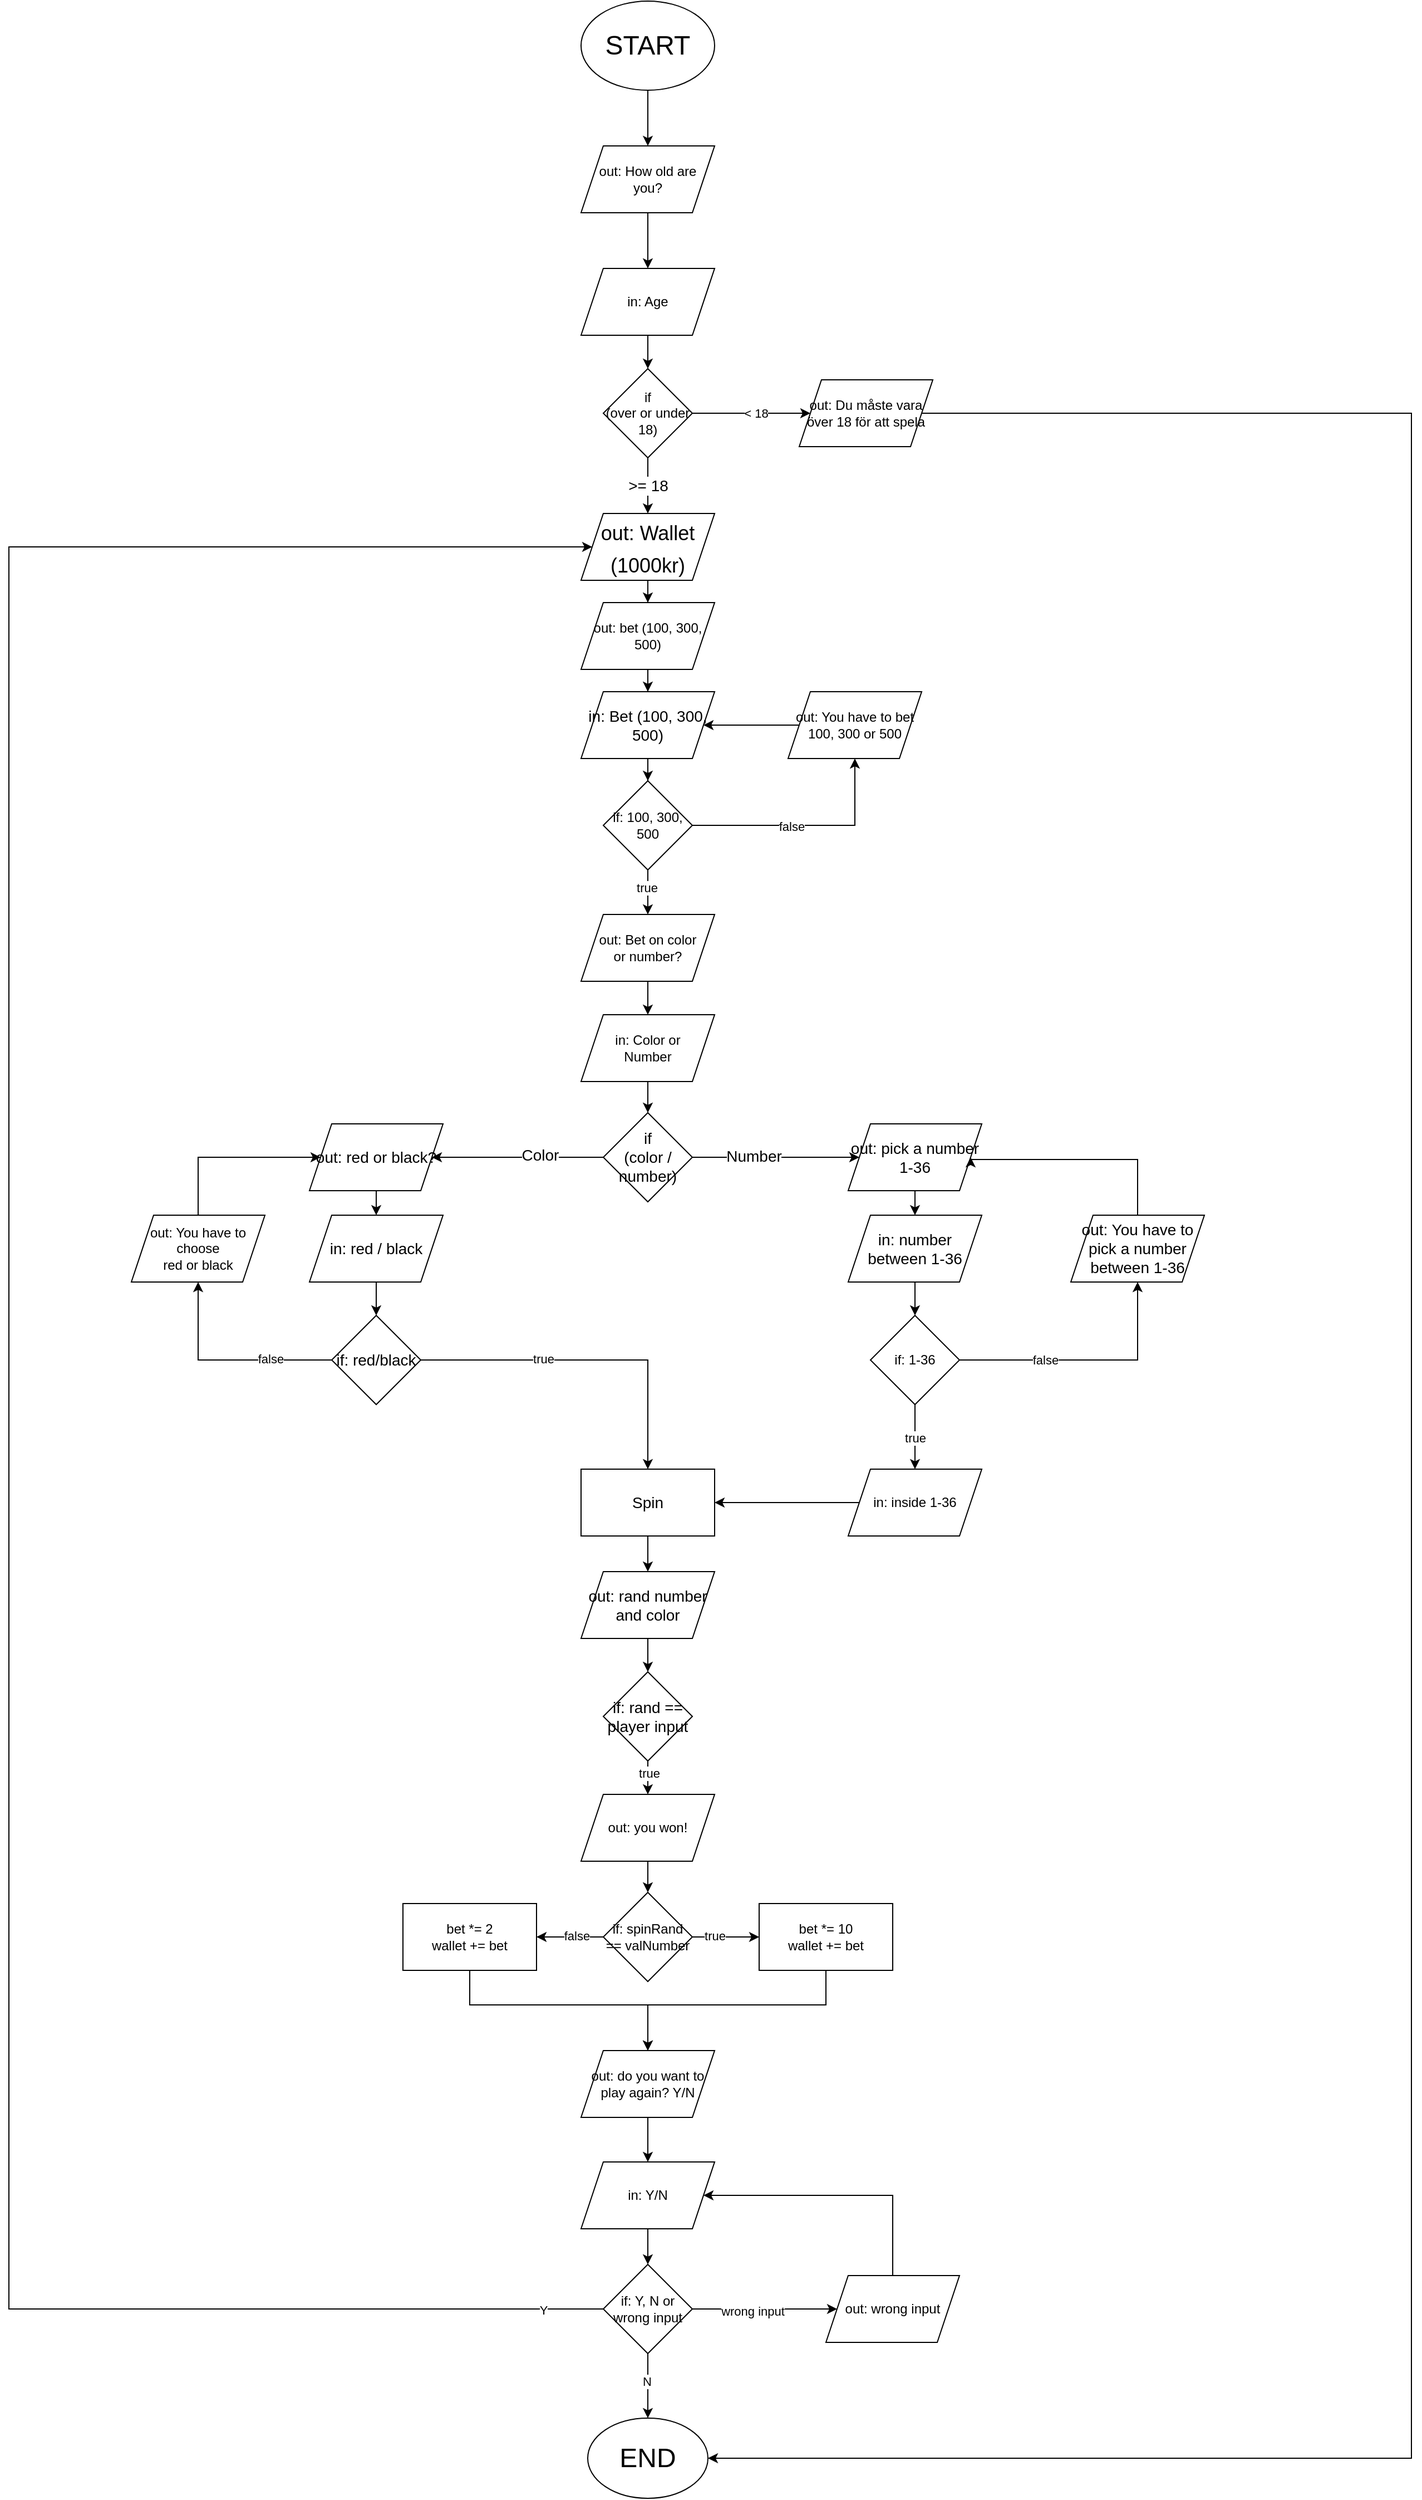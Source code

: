 <mxfile version="20.5.3" type="device"><diagram id="C5RBs43oDa-KdzZeNtuy" name="Page-1"><mxGraphModel dx="1509" dy="713" grid="1" gridSize="10" guides="1" tooltips="1" connect="1" arrows="1" fold="1" page="1" pageScale="1" pageWidth="827" pageHeight="1169" math="0" shadow="0"><root><mxCell id="WIyWlLk6GJQsqaUBKTNV-0"/><mxCell id="WIyWlLk6GJQsqaUBKTNV-1" parent="WIyWlLk6GJQsqaUBKTNV-0"/><mxCell id="Azc3CE66d2187uqBRD-U-125" value="&amp;gt;= 18" style="edgeStyle=orthogonalEdgeStyle;rounded=0;orthogonalLoop=1;jettySize=auto;html=1;entryX=0.5;entryY=0;entryDx=0;entryDy=0;fontSize=14;exitX=0.5;exitY=1;exitDx=0;exitDy=0;" parent="WIyWlLk6GJQsqaUBKTNV-1" target="Azc3CE66d2187uqBRD-U-11" edge="1" source="J2ewT6jXsdeU9LIIsG0P-7"><mxGeometry relative="1" as="geometry"><mxPoint x="584" y="638" as="sourcePoint"/></mxGeometry></mxCell><mxCell id="J2ewT6jXsdeU9LIIsG0P-1" style="edgeStyle=orthogonalEdgeStyle;rounded=0;orthogonalLoop=1;jettySize=auto;html=1;entryX=0.5;entryY=0;entryDx=0;entryDy=0;fontSize=24;" parent="WIyWlLk6GJQsqaUBKTNV-1" source="Azc3CE66d2187uqBRD-U-11" target="W-3ZhqkUcJTDgkZVTOIj-30" edge="1"><mxGeometry relative="1" as="geometry"/></mxCell><mxCell id="Azc3CE66d2187uqBRD-U-11" value="&lt;div&gt;&lt;font style=&quot;font-size: 18px;&quot;&gt;out: Wallet (1000kr)&lt;/font&gt;&lt;font size=&quot;3&quot;&gt;&lt;br&gt;&lt;/font&gt;&lt;/div&gt;" style="shape=parallelogram;perimeter=parallelogramPerimeter;whiteSpace=wrap;html=1;fixedSize=1;fontSize=24;rounded=1;arcSize=0;" parent="WIyWlLk6GJQsqaUBKTNV-1" vertex="1"><mxGeometry x="524" y="470" width="120" height="60" as="geometry"/></mxCell><mxCell id="Azc3CE66d2187uqBRD-U-84" style="edgeStyle=orthogonalEdgeStyle;rounded=0;orthogonalLoop=1;jettySize=auto;html=1;entryX=1;entryY=0.5;entryDx=0;entryDy=0;fontSize=14;" parent="WIyWlLk6GJQsqaUBKTNV-1" source="Azc3CE66d2187uqBRD-U-66" target="Azc3CE66d2187uqBRD-U-68" edge="1"><mxGeometry relative="1" as="geometry"/></mxCell><mxCell id="Azc3CE66d2187uqBRD-U-96" value="Color" style="edgeLabel;html=1;align=center;verticalAlign=middle;resizable=0;points=[];fontSize=14;" parent="Azc3CE66d2187uqBRD-U-84" vertex="1" connectable="0"><mxGeometry x="-0.257" y="-2" relative="1" as="geometry"><mxPoint as="offset"/></mxGeometry></mxCell><mxCell id="Azc3CE66d2187uqBRD-U-87" style="edgeStyle=orthogonalEdgeStyle;rounded=0;orthogonalLoop=1;jettySize=auto;html=1;entryX=0;entryY=0.5;entryDx=0;entryDy=0;fontSize=14;" parent="WIyWlLk6GJQsqaUBKTNV-1" source="Azc3CE66d2187uqBRD-U-66" target="Azc3CE66d2187uqBRD-U-67" edge="1"><mxGeometry relative="1" as="geometry"/></mxCell><mxCell id="Azc3CE66d2187uqBRD-U-95" value="Number" style="edgeLabel;html=1;align=center;verticalAlign=middle;resizable=0;points=[];fontSize=14;" parent="Azc3CE66d2187uqBRD-U-87" vertex="1" connectable="0"><mxGeometry x="-0.272" y="1" relative="1" as="geometry"><mxPoint as="offset"/></mxGeometry></mxCell><mxCell id="Azc3CE66d2187uqBRD-U-66" value="if &lt;br&gt;(color / number)" style="rhombus;fontSize=14;gradientColor=none;rounded=0;shadow=0;sketch=0;labelBackgroundColor=none;labelBorderColor=none;whiteSpace=wrap;html=1;verticalAlign=middle;horizontal=1;" parent="WIyWlLk6GJQsqaUBKTNV-1" vertex="1"><mxGeometry x="544" y="1008" width="80" height="80" as="geometry"/></mxCell><mxCell id="Azc3CE66d2187uqBRD-U-88" style="edgeStyle=orthogonalEdgeStyle;rounded=0;orthogonalLoop=1;jettySize=auto;html=1;entryX=0.5;entryY=0;entryDx=0;entryDy=0;fontSize=14;" parent="WIyWlLk6GJQsqaUBKTNV-1" source="Azc3CE66d2187uqBRD-U-67" target="Azc3CE66d2187uqBRD-U-69" edge="1"><mxGeometry relative="1" as="geometry"/></mxCell><mxCell id="Azc3CE66d2187uqBRD-U-67" value="out: pick a number 1-36" style="shape=parallelogram;perimeter=parallelogramPerimeter;whiteSpace=wrap;html=1;fixedSize=1;rounded=0;shadow=0;labelBackgroundColor=none;labelBorderColor=none;sketch=0;fontSize=14;gradientColor=none;" parent="WIyWlLk6GJQsqaUBKTNV-1" vertex="1"><mxGeometry x="764" y="1018" width="120" height="60" as="geometry"/></mxCell><mxCell id="Azc3CE66d2187uqBRD-U-97" style="edgeStyle=orthogonalEdgeStyle;rounded=0;orthogonalLoop=1;jettySize=auto;html=1;entryX=0.5;entryY=0;entryDx=0;entryDy=0;fontSize=14;" parent="WIyWlLk6GJQsqaUBKTNV-1" source="Azc3CE66d2187uqBRD-U-68" target="Azc3CE66d2187uqBRD-U-77" edge="1"><mxGeometry relative="1" as="geometry"/></mxCell><mxCell id="Azc3CE66d2187uqBRD-U-68" value="out: red or black?" style="shape=parallelogram;perimeter=parallelogramPerimeter;whiteSpace=wrap;html=1;fixedSize=1;rounded=0;shadow=0;labelBackgroundColor=none;labelBorderColor=none;sketch=0;fontSize=14;gradientColor=none;" parent="WIyWlLk6GJQsqaUBKTNV-1" vertex="1"><mxGeometry x="280" y="1018" width="120" height="60" as="geometry"/></mxCell><mxCell id="W-3ZhqkUcJTDgkZVTOIj-11" style="edgeStyle=orthogonalEdgeStyle;rounded=0;orthogonalLoop=1;jettySize=auto;html=1;entryX=0.5;entryY=0;entryDx=0;entryDy=0;" edge="1" parent="WIyWlLk6GJQsqaUBKTNV-1" source="Azc3CE66d2187uqBRD-U-69" target="W-3ZhqkUcJTDgkZVTOIj-10"><mxGeometry relative="1" as="geometry"/></mxCell><mxCell id="Azc3CE66d2187uqBRD-U-69" value="in: number between 1-36" style="shape=parallelogram;perimeter=parallelogramPerimeter;whiteSpace=wrap;html=1;fixedSize=1;rounded=0;shadow=0;labelBackgroundColor=none;labelBorderColor=none;sketch=0;fontSize=14;gradientColor=none;" parent="WIyWlLk6GJQsqaUBKTNV-1" vertex="1"><mxGeometry x="764" y="1100" width="120" height="60" as="geometry"/></mxCell><mxCell id="W-3ZhqkUcJTDgkZVTOIj-38" style="edgeStyle=orthogonalEdgeStyle;rounded=0;orthogonalLoop=1;jettySize=auto;html=1;entryX=0.5;entryY=0;entryDx=0;entryDy=0;" edge="1" parent="WIyWlLk6GJQsqaUBKTNV-1" source="Azc3CE66d2187uqBRD-U-76" target="W-3ZhqkUcJTDgkZVTOIj-32"><mxGeometry relative="1" as="geometry"/></mxCell><mxCell id="Azc3CE66d2187uqBRD-U-76" value="in: Bet (100, 300, 500)" style="shape=parallelogram;perimeter=parallelogramPerimeter;whiteSpace=wrap;html=1;fixedSize=1;rounded=0;shadow=0;labelBackgroundColor=none;labelBorderColor=none;sketch=0;fontSize=14;gradientColor=none;" parent="WIyWlLk6GJQsqaUBKTNV-1" vertex="1"><mxGeometry x="524" y="630" width="120" height="60" as="geometry"/></mxCell><mxCell id="Azc3CE66d2187uqBRD-U-134" style="edgeStyle=orthogonalEdgeStyle;rounded=0;orthogonalLoop=1;jettySize=auto;html=1;exitX=0.5;exitY=1;exitDx=0;exitDy=0;entryX=0.5;entryY=0;entryDx=0;entryDy=0;fontSize=14;" parent="WIyWlLk6GJQsqaUBKTNV-1" source="Azc3CE66d2187uqBRD-U-77" target="Azc3CE66d2187uqBRD-U-126" edge="1"><mxGeometry relative="1" as="geometry"/></mxCell><mxCell id="Azc3CE66d2187uqBRD-U-77" value="in: red / black" style="shape=parallelogram;perimeter=parallelogramPerimeter;whiteSpace=wrap;html=1;fixedSize=1;rounded=0;shadow=0;labelBackgroundColor=none;labelBorderColor=none;sketch=0;fontSize=14;gradientColor=none;" parent="WIyWlLk6GJQsqaUBKTNV-1" vertex="1"><mxGeometry x="280" y="1100" width="120" height="60" as="geometry"/></mxCell><mxCell id="W-3ZhqkUcJTDgkZVTOIj-23" value="" style="edgeStyle=orthogonalEdgeStyle;rounded=0;orthogonalLoop=1;jettySize=auto;html=1;" edge="1" parent="WIyWlLk6GJQsqaUBKTNV-1" source="Azc3CE66d2187uqBRD-U-78" target="W-3ZhqkUcJTDgkZVTOIj-22"><mxGeometry relative="1" as="geometry"/></mxCell><mxCell id="Azc3CE66d2187uqBRD-U-78" value="Spin" style="rounded=0;whiteSpace=wrap;html=1;shadow=0;labelBackgroundColor=none;labelBorderColor=none;sketch=0;fontSize=14;gradientColor=none;" parent="WIyWlLk6GJQsqaUBKTNV-1" vertex="1"><mxGeometry x="524" y="1328" width="120" height="60" as="geometry"/></mxCell><mxCell id="Azc3CE66d2187uqBRD-U-110" value="&lt;font style=&quot;font-size: 24px;&quot;&gt;END&lt;/font&gt;" style="ellipse;whiteSpace=wrap;html=1;rounded=0;shadow=0;labelBackgroundColor=none;labelBorderColor=none;sketch=0;fontSize=14;gradientColor=none;" parent="WIyWlLk6GJQsqaUBKTNV-1" vertex="1"><mxGeometry x="530" y="2180" width="108" height="72" as="geometry"/></mxCell><mxCell id="Azc3CE66d2187uqBRD-U-122" style="edgeStyle=orthogonalEdgeStyle;rounded=0;orthogonalLoop=1;jettySize=auto;html=1;entryX=0;entryY=0.5;entryDx=0;entryDy=0;fontSize=14;exitX=0;exitY=0.5;exitDx=0;exitDy=0;" parent="WIyWlLk6GJQsqaUBKTNV-1" source="W-3ZhqkUcJTDgkZVTOIj-65" target="Azc3CE66d2187uqBRD-U-11" edge="1"><mxGeometry relative="1" as="geometry"><Array as="points"><mxPoint x="10" y="2082"/><mxPoint x="10" y="500"/></Array><mxPoint x="260" y="2100" as="sourcePoint"/></mxGeometry></mxCell><mxCell id="Azc3CE66d2187uqBRD-U-123" value="&lt;font style=&quot;font-size: 11px;&quot;&gt;Y&lt;/font&gt;" style="edgeLabel;html=1;align=center;verticalAlign=middle;resizable=0;points=[];fontSize=14;" parent="Azc3CE66d2187uqBRD-U-122" vertex="1" connectable="0"><mxGeometry x="-0.857" y="5" relative="1" as="geometry"><mxPoint x="135" y="-5" as="offset"/></mxGeometry></mxCell><mxCell id="Azc3CE66d2187uqBRD-U-130" style="edgeStyle=orthogonalEdgeStyle;rounded=0;orthogonalLoop=1;jettySize=auto;html=1;entryX=0.5;entryY=0;entryDx=0;entryDy=0;fontSize=14;" parent="WIyWlLk6GJQsqaUBKTNV-1" source="Azc3CE66d2187uqBRD-U-126" target="Azc3CE66d2187uqBRD-U-78" edge="1"><mxGeometry relative="1" as="geometry"><mxPoint x="450" y="1230" as="targetPoint"/></mxGeometry></mxCell><mxCell id="W-3ZhqkUcJTDgkZVTOIj-9" value="true" style="edgeLabel;html=1;align=center;verticalAlign=middle;resizable=0;points=[];" vertex="1" connectable="0" parent="Azc3CE66d2187uqBRD-U-130"><mxGeometry x="-0.272" y="1" relative="1" as="geometry"><mxPoint as="offset"/></mxGeometry></mxCell><mxCell id="W-3ZhqkUcJTDgkZVTOIj-43" style="edgeStyle=orthogonalEdgeStyle;rounded=0;orthogonalLoop=1;jettySize=auto;html=1;entryX=0.5;entryY=1;entryDx=0;entryDy=0;" edge="1" parent="WIyWlLk6GJQsqaUBKTNV-1" source="Azc3CE66d2187uqBRD-U-126" target="J2ewT6jXsdeU9LIIsG0P-37"><mxGeometry relative="1" as="geometry"/></mxCell><mxCell id="W-3ZhqkUcJTDgkZVTOIj-44" value="false" style="edgeLabel;html=1;align=center;verticalAlign=middle;resizable=0;points=[];" vertex="1" connectable="0" parent="W-3ZhqkUcJTDgkZVTOIj-43"><mxGeometry x="-0.419" y="-1" relative="1" as="geometry"><mxPoint as="offset"/></mxGeometry></mxCell><mxCell id="Azc3CE66d2187uqBRD-U-126" value="if: red/black" style="rhombus;whiteSpace=wrap;html=1;rounded=0;shadow=0;labelBackgroundColor=none;labelBorderColor=none;sketch=0;fontSize=14;gradientColor=none;" parent="WIyWlLk6GJQsqaUBKTNV-1" vertex="1"><mxGeometry x="300" y="1190" width="80" height="80" as="geometry"/></mxCell><mxCell id="J2ewT6jXsdeU9LIIsG0P-6" value="" style="edgeStyle=orthogonalEdgeStyle;rounded=0;orthogonalLoop=1;jettySize=auto;html=1;fontSize=24;" parent="WIyWlLk6GJQsqaUBKTNV-1" source="J2ewT6jXsdeU9LIIsG0P-0" target="J2ewT6jXsdeU9LIIsG0P-5" edge="1"><mxGeometry relative="1" as="geometry"/></mxCell><mxCell id="J2ewT6jXsdeU9LIIsG0P-0" value="&lt;font style=&quot;font-size: 24px;&quot;&gt;START&lt;/font&gt;" style="ellipse;whiteSpace=wrap;html=1;" parent="WIyWlLk6GJQsqaUBKTNV-1" vertex="1"><mxGeometry x="524" y="10" width="120" height="80" as="geometry"/></mxCell><mxCell id="J2ewT6jXsdeU9LIIsG0P-10" value="" style="edgeStyle=orthogonalEdgeStyle;rounded=0;orthogonalLoop=1;jettySize=auto;html=1;fontSize=24;" parent="WIyWlLk6GJQsqaUBKTNV-1" source="J2ewT6jXsdeU9LIIsG0P-5" target="J2ewT6jXsdeU9LIIsG0P-9" edge="1"><mxGeometry relative="1" as="geometry"/></mxCell><mxCell id="J2ewT6jXsdeU9LIIsG0P-5" value="&lt;div&gt;out: How old are&lt;/div&gt;&lt;div&gt;you?&lt;br&gt;&lt;/div&gt;" style="shape=parallelogram;perimeter=parallelogramPerimeter;whiteSpace=wrap;html=1;fixedSize=1;" parent="WIyWlLk6GJQsqaUBKTNV-1" vertex="1"><mxGeometry x="524" y="140" width="120" height="60" as="geometry"/></mxCell><mxCell id="J2ewT6jXsdeU9LIIsG0P-24" style="edgeStyle=orthogonalEdgeStyle;rounded=0;orthogonalLoop=1;jettySize=auto;html=1;entryX=0;entryY=0.5;entryDx=0;entryDy=0;fontSize=12;" parent="WIyWlLk6GJQsqaUBKTNV-1" source="J2ewT6jXsdeU9LIIsG0P-7" target="J2ewT6jXsdeU9LIIsG0P-16" edge="1"><mxGeometry relative="1" as="geometry"/></mxCell><mxCell id="W-3ZhqkUcJTDgkZVTOIj-0" value="&amp;lt; 18" style="edgeLabel;html=1;align=center;verticalAlign=middle;resizable=0;points=[];" vertex="1" connectable="0" parent="J2ewT6jXsdeU9LIIsG0P-24"><mxGeometry x="0.076" relative="1" as="geometry"><mxPoint as="offset"/></mxGeometry></mxCell><mxCell id="J2ewT6jXsdeU9LIIsG0P-7" value="if&lt;br&gt;(over or under 18)" style="rhombus;whiteSpace=wrap;html=1;" parent="WIyWlLk6GJQsqaUBKTNV-1" vertex="1"><mxGeometry x="544" y="340" width="80" height="80" as="geometry"/></mxCell><mxCell id="J2ewT6jXsdeU9LIIsG0P-11" style="edgeStyle=orthogonalEdgeStyle;rounded=0;orthogonalLoop=1;jettySize=auto;html=1;entryX=0.5;entryY=0;entryDx=0;entryDy=0;fontSize=24;" parent="WIyWlLk6GJQsqaUBKTNV-1" source="J2ewT6jXsdeU9LIIsG0P-9" target="J2ewT6jXsdeU9LIIsG0P-7" edge="1"><mxGeometry relative="1" as="geometry"/></mxCell><mxCell id="J2ewT6jXsdeU9LIIsG0P-9" value="in: Age" style="shape=parallelogram;perimeter=parallelogramPerimeter;whiteSpace=wrap;html=1;fixedSize=1;" parent="WIyWlLk6GJQsqaUBKTNV-1" vertex="1"><mxGeometry x="524" y="250" width="120" height="60" as="geometry"/></mxCell><mxCell id="W-3ZhqkUcJTDgkZVTOIj-3" style="edgeStyle=orthogonalEdgeStyle;rounded=0;orthogonalLoop=1;jettySize=auto;html=1;exitX=1;exitY=0.5;exitDx=0;exitDy=0;entryX=1;entryY=0.5;entryDx=0;entryDy=0;" edge="1" parent="WIyWlLk6GJQsqaUBKTNV-1" source="J2ewT6jXsdeU9LIIsG0P-16" target="Azc3CE66d2187uqBRD-U-110"><mxGeometry relative="1" as="geometry"><mxPoint x="1190" y="1820" as="targetPoint"/><Array as="points"><mxPoint x="1270" y="380"/><mxPoint x="1270" y="2216"/></Array></mxGeometry></mxCell><mxCell id="J2ewT6jXsdeU9LIIsG0P-16" value="out: Du måste vara över 18 för att spela" style="shape=parallelogram;perimeter=parallelogramPerimeter;whiteSpace=wrap;html=1;fixedSize=1;" parent="WIyWlLk6GJQsqaUBKTNV-1" vertex="1"><mxGeometry x="720" y="350" width="120" height="60" as="geometry"/></mxCell><mxCell id="J2ewT6jXsdeU9LIIsG0P-39" style="edgeStyle=orthogonalEdgeStyle;rounded=0;orthogonalLoop=1;jettySize=auto;html=1;exitX=0.5;exitY=0;exitDx=0;exitDy=0;entryX=0;entryY=0.5;entryDx=0;entryDy=0;fontSize=12;" parent="WIyWlLk6GJQsqaUBKTNV-1" source="J2ewT6jXsdeU9LIIsG0P-37" target="Azc3CE66d2187uqBRD-U-68" edge="1"><mxGeometry relative="1" as="geometry"><Array as="points"><mxPoint x="180" y="1048"/></Array></mxGeometry></mxCell><mxCell id="J2ewT6jXsdeU9LIIsG0P-37" value="&lt;div&gt;out: You have to choose&lt;br&gt;&lt;/div&gt;&lt;div&gt;red or black&lt;/div&gt;" style="shape=parallelogram;perimeter=parallelogramPerimeter;whiteSpace=wrap;html=1;fixedSize=1;fontSize=12;" parent="WIyWlLk6GJQsqaUBKTNV-1" vertex="1"><mxGeometry x="120" y="1100" width="120" height="60" as="geometry"/></mxCell><mxCell id="W-3ZhqkUcJTDgkZVTOIj-14" style="edgeStyle=orthogonalEdgeStyle;rounded=0;orthogonalLoop=1;jettySize=auto;html=1;entryX=1;entryY=0.5;entryDx=0;entryDy=0;" edge="1" parent="WIyWlLk6GJQsqaUBKTNV-1" source="J2ewT6jXsdeU9LIIsG0P-45" target="Azc3CE66d2187uqBRD-U-67"><mxGeometry relative="1" as="geometry"><mxPoint x="1024" y="1050" as="targetPoint"/><Array as="points"><mxPoint x="1024" y="1050"/><mxPoint x="874" y="1050"/></Array></mxGeometry></mxCell><mxCell id="J2ewT6jXsdeU9LIIsG0P-45" value="out: You have to pick a number between 1-36" style="shape=parallelogram;perimeter=parallelogramPerimeter;whiteSpace=wrap;html=1;fixedSize=1;fontSize=14;rounded=0;shadow=0;labelBackgroundColor=none;labelBorderColor=none;sketch=0;gradientColor=none;" parent="WIyWlLk6GJQsqaUBKTNV-1" vertex="1"><mxGeometry x="964" y="1100" width="120" height="60" as="geometry"/></mxCell><mxCell id="W-3ZhqkUcJTDgkZVTOIj-6" style="edgeStyle=orthogonalEdgeStyle;rounded=0;orthogonalLoop=1;jettySize=auto;html=1;" edge="1" parent="WIyWlLk6GJQsqaUBKTNV-1" source="W-3ZhqkUcJTDgkZVTOIj-1" target="W-3ZhqkUcJTDgkZVTOIj-5"><mxGeometry relative="1" as="geometry"/></mxCell><mxCell id="W-3ZhqkUcJTDgkZVTOIj-1" value="&lt;div&gt;out: Bet on color&lt;/div&gt;&lt;div&gt;or number?&lt;br&gt;&lt;/div&gt;" style="shape=parallelogram;perimeter=parallelogramPerimeter;whiteSpace=wrap;html=1;fixedSize=1;" vertex="1" parent="WIyWlLk6GJQsqaUBKTNV-1"><mxGeometry x="524" y="830" width="120" height="60" as="geometry"/></mxCell><mxCell id="W-3ZhqkUcJTDgkZVTOIj-7" style="edgeStyle=orthogonalEdgeStyle;rounded=0;orthogonalLoop=1;jettySize=auto;html=1;entryX=0.5;entryY=0;entryDx=0;entryDy=0;" edge="1" parent="WIyWlLk6GJQsqaUBKTNV-1" source="W-3ZhqkUcJTDgkZVTOIj-5" target="Azc3CE66d2187uqBRD-U-66"><mxGeometry relative="1" as="geometry"/></mxCell><mxCell id="W-3ZhqkUcJTDgkZVTOIj-5" value="&lt;div&gt;in: Color or &lt;br&gt;&lt;/div&gt;&lt;div&gt;Number&lt;/div&gt;" style="shape=parallelogram;perimeter=parallelogramPerimeter;whiteSpace=wrap;html=1;fixedSize=1;" vertex="1" parent="WIyWlLk6GJQsqaUBKTNV-1"><mxGeometry x="524" y="920" width="120" height="60" as="geometry"/></mxCell><mxCell id="W-3ZhqkUcJTDgkZVTOIj-12" style="edgeStyle=orthogonalEdgeStyle;rounded=0;orthogonalLoop=1;jettySize=auto;html=1;entryX=0.5;entryY=1;entryDx=0;entryDy=0;" edge="1" parent="WIyWlLk6GJQsqaUBKTNV-1" source="W-3ZhqkUcJTDgkZVTOIj-10" target="J2ewT6jXsdeU9LIIsG0P-45"><mxGeometry relative="1" as="geometry"><mxPoint x="974" y="1230" as="targetPoint"/></mxGeometry></mxCell><mxCell id="W-3ZhqkUcJTDgkZVTOIj-15" value="false" style="edgeLabel;html=1;align=center;verticalAlign=middle;resizable=0;points=[];" vertex="1" connectable="0" parent="W-3ZhqkUcJTDgkZVTOIj-12"><mxGeometry x="-0.118" y="1" relative="1" as="geometry"><mxPoint x="-25" y="1" as="offset"/></mxGeometry></mxCell><mxCell id="W-3ZhqkUcJTDgkZVTOIj-17" value="" style="edgeStyle=orthogonalEdgeStyle;rounded=0;orthogonalLoop=1;jettySize=auto;html=1;" edge="1" parent="WIyWlLk6GJQsqaUBKTNV-1" source="W-3ZhqkUcJTDgkZVTOIj-10" target="W-3ZhqkUcJTDgkZVTOIj-16"><mxGeometry relative="1" as="geometry"/></mxCell><mxCell id="W-3ZhqkUcJTDgkZVTOIj-21" value="true" style="edgeLabel;html=1;align=center;verticalAlign=middle;resizable=0;points=[];" vertex="1" connectable="0" parent="W-3ZhqkUcJTDgkZVTOIj-17"><mxGeometry x="0.372" relative="1" as="geometry"><mxPoint y="-10" as="offset"/></mxGeometry></mxCell><mxCell id="W-3ZhqkUcJTDgkZVTOIj-10" value="if: 1-36" style="rhombus;whiteSpace=wrap;html=1;" vertex="1" parent="WIyWlLk6GJQsqaUBKTNV-1"><mxGeometry x="784" y="1190" width="80" height="80" as="geometry"/></mxCell><mxCell id="W-3ZhqkUcJTDgkZVTOIj-20" style="edgeStyle=orthogonalEdgeStyle;rounded=0;orthogonalLoop=1;jettySize=auto;html=1;entryX=1;entryY=0.5;entryDx=0;entryDy=0;" edge="1" parent="WIyWlLk6GJQsqaUBKTNV-1" source="W-3ZhqkUcJTDgkZVTOIj-16" target="Azc3CE66d2187uqBRD-U-78"><mxGeometry relative="1" as="geometry"/></mxCell><mxCell id="W-3ZhqkUcJTDgkZVTOIj-16" value="in: inside 1-36" style="shape=parallelogram;perimeter=parallelogramPerimeter;whiteSpace=wrap;html=1;fixedSize=1;" vertex="1" parent="WIyWlLk6GJQsqaUBKTNV-1"><mxGeometry x="764" y="1328" width="120" height="60" as="geometry"/></mxCell><mxCell id="W-3ZhqkUcJTDgkZVTOIj-25" value="" style="edgeStyle=orthogonalEdgeStyle;rounded=0;orthogonalLoop=1;jettySize=auto;html=1;" edge="1" parent="WIyWlLk6GJQsqaUBKTNV-1" source="W-3ZhqkUcJTDgkZVTOIj-22" target="W-3ZhqkUcJTDgkZVTOIj-24"><mxGeometry relative="1" as="geometry"/></mxCell><mxCell id="W-3ZhqkUcJTDgkZVTOIj-22" value="&lt;div&gt;out: rand number&lt;/div&gt;&lt;div&gt;and color&lt;br&gt;&lt;/div&gt;" style="shape=parallelogram;perimeter=parallelogramPerimeter;whiteSpace=wrap;html=1;fixedSize=1;fontSize=14;rounded=0;shadow=0;labelBackgroundColor=none;labelBorderColor=none;sketch=0;gradientColor=none;" vertex="1" parent="WIyWlLk6GJQsqaUBKTNV-1"><mxGeometry x="524" y="1420" width="120" height="60" as="geometry"/></mxCell><mxCell id="W-3ZhqkUcJTDgkZVTOIj-54" style="edgeStyle=orthogonalEdgeStyle;rounded=0;orthogonalLoop=1;jettySize=auto;html=1;exitX=0.5;exitY=1;exitDx=0;exitDy=0;entryX=0.5;entryY=0;entryDx=0;entryDy=0;" edge="1" parent="WIyWlLk6GJQsqaUBKTNV-1" source="W-3ZhqkUcJTDgkZVTOIj-24" target="W-3ZhqkUcJTDgkZVTOIj-26"><mxGeometry relative="1" as="geometry"/></mxCell><mxCell id="W-3ZhqkUcJTDgkZVTOIj-55" value="true" style="edgeLabel;html=1;align=center;verticalAlign=middle;resizable=0;points=[];" vertex="1" connectable="0" parent="W-3ZhqkUcJTDgkZVTOIj-54"><mxGeometry x="-0.274" y="1" relative="1" as="geometry"><mxPoint as="offset"/></mxGeometry></mxCell><mxCell id="W-3ZhqkUcJTDgkZVTOIj-24" value="&lt;div&gt;if: rand ==&lt;/div&gt;&lt;div&gt;player input&lt;br&gt;&lt;/div&gt;" style="rhombus;whiteSpace=wrap;html=1;fontSize=14;rounded=0;shadow=0;labelBackgroundColor=none;labelBorderColor=none;sketch=0;gradientColor=none;" vertex="1" parent="WIyWlLk6GJQsqaUBKTNV-1"><mxGeometry x="544" y="1510" width="80" height="80" as="geometry"/></mxCell><mxCell id="W-3ZhqkUcJTDgkZVTOIj-29" value="" style="edgeStyle=orthogonalEdgeStyle;rounded=0;orthogonalLoop=1;jettySize=auto;html=1;" edge="1" parent="WIyWlLk6GJQsqaUBKTNV-1" source="W-3ZhqkUcJTDgkZVTOIj-26" target="W-3ZhqkUcJTDgkZVTOIj-28"><mxGeometry relative="1" as="geometry"/></mxCell><mxCell id="W-3ZhqkUcJTDgkZVTOIj-26" value="out: you won!" style="shape=parallelogram;perimeter=parallelogramPerimeter;whiteSpace=wrap;html=1;fixedSize=1;" vertex="1" parent="WIyWlLk6GJQsqaUBKTNV-1"><mxGeometry x="524" y="1620" width="120" height="60" as="geometry"/></mxCell><mxCell id="W-3ZhqkUcJTDgkZVTOIj-50" value="" style="edgeStyle=orthogonalEdgeStyle;rounded=0;orthogonalLoop=1;jettySize=auto;html=1;" edge="1" parent="WIyWlLk6GJQsqaUBKTNV-1" source="W-3ZhqkUcJTDgkZVTOIj-28" target="W-3ZhqkUcJTDgkZVTOIj-49"><mxGeometry relative="1" as="geometry"/></mxCell><mxCell id="W-3ZhqkUcJTDgkZVTOIj-56" value="true" style="edgeLabel;html=1;align=center;verticalAlign=middle;resizable=0;points=[];" vertex="1" connectable="0" parent="W-3ZhqkUcJTDgkZVTOIj-50"><mxGeometry x="-0.353" y="1" relative="1" as="geometry"><mxPoint as="offset"/></mxGeometry></mxCell><mxCell id="W-3ZhqkUcJTDgkZVTOIj-52" value="" style="edgeStyle=orthogonalEdgeStyle;rounded=0;orthogonalLoop=1;jettySize=auto;html=1;" edge="1" parent="WIyWlLk6GJQsqaUBKTNV-1" source="W-3ZhqkUcJTDgkZVTOIj-28" target="W-3ZhqkUcJTDgkZVTOIj-51"><mxGeometry relative="1" as="geometry"/></mxCell><mxCell id="W-3ZhqkUcJTDgkZVTOIj-57" value="false" style="edgeLabel;html=1;align=center;verticalAlign=middle;resizable=0;points=[];" vertex="1" connectable="0" parent="W-3ZhqkUcJTDgkZVTOIj-52"><mxGeometry x="-0.2" y="-1" relative="1" as="geometry"><mxPoint as="offset"/></mxGeometry></mxCell><mxCell id="W-3ZhqkUcJTDgkZVTOIj-28" value="if: spinRand == valNumber" style="rhombus;whiteSpace=wrap;html=1;" vertex="1" parent="WIyWlLk6GJQsqaUBKTNV-1"><mxGeometry x="544" y="1708" width="80" height="80" as="geometry"/></mxCell><mxCell id="W-3ZhqkUcJTDgkZVTOIj-31" style="edgeStyle=orthogonalEdgeStyle;rounded=0;orthogonalLoop=1;jettySize=auto;html=1;entryX=0.5;entryY=0;entryDx=0;entryDy=0;" edge="1" parent="WIyWlLk6GJQsqaUBKTNV-1" source="W-3ZhqkUcJTDgkZVTOIj-30" target="Azc3CE66d2187uqBRD-U-76"><mxGeometry relative="1" as="geometry"/></mxCell><mxCell id="W-3ZhqkUcJTDgkZVTOIj-30" value="out: bet (100, 300, 500)" style="shape=parallelogram;perimeter=parallelogramPerimeter;whiteSpace=wrap;html=1;fixedSize=1;" vertex="1" parent="WIyWlLk6GJQsqaUBKTNV-1"><mxGeometry x="524" y="550" width="120" height="60" as="geometry"/></mxCell><mxCell id="W-3ZhqkUcJTDgkZVTOIj-37" style="edgeStyle=orthogonalEdgeStyle;rounded=0;orthogonalLoop=1;jettySize=auto;html=1;exitX=0.5;exitY=1;exitDx=0;exitDy=0;entryX=0.5;entryY=0;entryDx=0;entryDy=0;" edge="1" parent="WIyWlLk6GJQsqaUBKTNV-1" source="W-3ZhqkUcJTDgkZVTOIj-32" target="W-3ZhqkUcJTDgkZVTOIj-1"><mxGeometry relative="1" as="geometry"/></mxCell><mxCell id="W-3ZhqkUcJTDgkZVTOIj-39" value="true" style="edgeLabel;html=1;align=center;verticalAlign=middle;resizable=0;points=[];" vertex="1" connectable="0" parent="W-3ZhqkUcJTDgkZVTOIj-37"><mxGeometry x="-0.2" y="-1" relative="1" as="geometry"><mxPoint as="offset"/></mxGeometry></mxCell><mxCell id="W-3ZhqkUcJTDgkZVTOIj-41" value="" style="edgeStyle=orthogonalEdgeStyle;rounded=0;orthogonalLoop=1;jettySize=auto;html=1;" edge="1" parent="WIyWlLk6GJQsqaUBKTNV-1" source="W-3ZhqkUcJTDgkZVTOIj-32" target="W-3ZhqkUcJTDgkZVTOIj-40"><mxGeometry relative="1" as="geometry"><Array as="points"><mxPoint x="770" y="750"/></Array></mxGeometry></mxCell><mxCell id="W-3ZhqkUcJTDgkZVTOIj-42" value="false" style="edgeLabel;html=1;align=center;verticalAlign=middle;resizable=0;points=[];" vertex="1" connectable="0" parent="W-3ZhqkUcJTDgkZVTOIj-41"><mxGeometry x="-0.143" y="-1" relative="1" as="geometry"><mxPoint as="offset"/></mxGeometry></mxCell><mxCell id="W-3ZhqkUcJTDgkZVTOIj-32" value="if: 100, 300, 500" style="rhombus;whiteSpace=wrap;html=1;" vertex="1" parent="WIyWlLk6GJQsqaUBKTNV-1"><mxGeometry x="544" y="710" width="80" height="80" as="geometry"/></mxCell><mxCell id="W-3ZhqkUcJTDgkZVTOIj-48" style="edgeStyle=orthogonalEdgeStyle;rounded=0;orthogonalLoop=1;jettySize=auto;html=1;entryX=1;entryY=0.5;entryDx=0;entryDy=0;" edge="1" parent="WIyWlLk6GJQsqaUBKTNV-1" source="W-3ZhqkUcJTDgkZVTOIj-40" target="Azc3CE66d2187uqBRD-U-76"><mxGeometry relative="1" as="geometry"/></mxCell><mxCell id="W-3ZhqkUcJTDgkZVTOIj-40" value="out: You have to bet 100, 300 or 500" style="shape=parallelogram;perimeter=parallelogramPerimeter;whiteSpace=wrap;html=1;fixedSize=1;" vertex="1" parent="WIyWlLk6GJQsqaUBKTNV-1"><mxGeometry x="710" y="630" width="120" height="60" as="geometry"/></mxCell><mxCell id="W-3ZhqkUcJTDgkZVTOIj-49" value="&lt;div align=&quot;center&quot;&gt;bet *= 10&lt;br&gt;wallet += bet&lt;/div&gt;" style="whiteSpace=wrap;html=1;" vertex="1" parent="WIyWlLk6GJQsqaUBKTNV-1"><mxGeometry x="684" y="1718" width="120" height="60" as="geometry"/></mxCell><mxCell id="W-3ZhqkUcJTDgkZVTOIj-61" style="edgeStyle=orthogonalEdgeStyle;rounded=0;orthogonalLoop=1;jettySize=auto;html=1;entryX=0.5;entryY=0;entryDx=0;entryDy=0;" edge="1" parent="WIyWlLk6GJQsqaUBKTNV-1" source="W-3ZhqkUcJTDgkZVTOIj-51" target="W-3ZhqkUcJTDgkZVTOIj-59"><mxGeometry relative="1" as="geometry"><mxPoint x="470" y="1840" as="targetPoint"/><Array as="points"><mxPoint x="424" y="1809"/><mxPoint x="584" y="1809"/></Array></mxGeometry></mxCell><mxCell id="W-3ZhqkUcJTDgkZVTOIj-51" value="&lt;div align=&quot;center&quot;&gt;bet *= 2&lt;br&gt;wallet += bet&lt;/div&gt;" style="whiteSpace=wrap;html=1;align=center;" vertex="1" parent="WIyWlLk6GJQsqaUBKTNV-1"><mxGeometry x="364" y="1718" width="120" height="60" as="geometry"/></mxCell><mxCell id="W-3ZhqkUcJTDgkZVTOIj-73" style="edgeStyle=orthogonalEdgeStyle;rounded=0;orthogonalLoop=1;jettySize=auto;html=1;entryX=0.5;entryY=0;entryDx=0;entryDy=0;" edge="1" parent="WIyWlLk6GJQsqaUBKTNV-1" source="W-3ZhqkUcJTDgkZVTOIj-59" target="W-3ZhqkUcJTDgkZVTOIj-72"><mxGeometry relative="1" as="geometry"/></mxCell><mxCell id="W-3ZhqkUcJTDgkZVTOIj-59" value="out: do you want to play again? Y/N" style="shape=parallelogram;perimeter=parallelogramPerimeter;whiteSpace=wrap;html=1;fixedSize=1;" vertex="1" parent="WIyWlLk6GJQsqaUBKTNV-1"><mxGeometry x="524" y="1850" width="120" height="60" as="geometry"/></mxCell><mxCell id="W-3ZhqkUcJTDgkZVTOIj-64" style="edgeStyle=orthogonalEdgeStyle;rounded=0;orthogonalLoop=1;jettySize=auto;html=1;entryX=0.5;entryY=0;entryDx=0;entryDy=0;" edge="1" parent="WIyWlLk6GJQsqaUBKTNV-1" source="W-3ZhqkUcJTDgkZVTOIj-49" target="W-3ZhqkUcJTDgkZVTOIj-59"><mxGeometry relative="1" as="geometry"><mxPoint x="744" y="1778" as="sourcePoint"/><mxPoint x="584" y="1850" as="targetPoint"/><Array as="points"><mxPoint x="744" y="1809"/><mxPoint x="584" y="1809"/></Array></mxGeometry></mxCell><mxCell id="W-3ZhqkUcJTDgkZVTOIj-77" style="edgeStyle=orthogonalEdgeStyle;rounded=0;orthogonalLoop=1;jettySize=auto;html=1;entryX=0.5;entryY=0;entryDx=0;entryDy=0;" edge="1" parent="WIyWlLk6GJQsqaUBKTNV-1" source="W-3ZhqkUcJTDgkZVTOIj-65" target="Azc3CE66d2187uqBRD-U-110"><mxGeometry relative="1" as="geometry"/></mxCell><mxCell id="W-3ZhqkUcJTDgkZVTOIj-78" value="N" style="edgeLabel;html=1;align=center;verticalAlign=middle;resizable=0;points=[];" vertex="1" connectable="0" parent="W-3ZhqkUcJTDgkZVTOIj-77"><mxGeometry x="-0.156" y="-1" relative="1" as="geometry"><mxPoint as="offset"/></mxGeometry></mxCell><mxCell id="W-3ZhqkUcJTDgkZVTOIj-80" value="" style="edgeStyle=orthogonalEdgeStyle;rounded=0;orthogonalLoop=1;jettySize=auto;html=1;" edge="1" parent="WIyWlLk6GJQsqaUBKTNV-1" source="W-3ZhqkUcJTDgkZVTOIj-65" target="W-3ZhqkUcJTDgkZVTOIj-79"><mxGeometry relative="1" as="geometry"/></mxCell><mxCell id="W-3ZhqkUcJTDgkZVTOIj-83" value="wrong input" style="edgeLabel;html=1;align=center;verticalAlign=middle;resizable=0;points=[];" vertex="1" connectable="0" parent="W-3ZhqkUcJTDgkZVTOIj-80"><mxGeometry x="-0.18" y="-2" relative="1" as="geometry"><mxPoint as="offset"/></mxGeometry></mxCell><mxCell id="W-3ZhqkUcJTDgkZVTOIj-65" value="if: Y, N or wrong input" style="rhombus;whiteSpace=wrap;html=1;" vertex="1" parent="WIyWlLk6GJQsqaUBKTNV-1"><mxGeometry x="544" y="2042" width="80" height="80" as="geometry"/></mxCell><mxCell id="W-3ZhqkUcJTDgkZVTOIj-74" style="edgeStyle=orthogonalEdgeStyle;rounded=0;orthogonalLoop=1;jettySize=auto;html=1;entryX=0.5;entryY=0;entryDx=0;entryDy=0;" edge="1" parent="WIyWlLk6GJQsqaUBKTNV-1" source="W-3ZhqkUcJTDgkZVTOIj-72" target="W-3ZhqkUcJTDgkZVTOIj-65"><mxGeometry relative="1" as="geometry"/></mxCell><mxCell id="W-3ZhqkUcJTDgkZVTOIj-72" value="in: Y/N" style="shape=parallelogram;perimeter=parallelogramPerimeter;whiteSpace=wrap;html=1;fixedSize=1;" vertex="1" parent="WIyWlLk6GJQsqaUBKTNV-1"><mxGeometry x="524" y="1950" width="120" height="60" as="geometry"/></mxCell><mxCell id="W-3ZhqkUcJTDgkZVTOIj-82" style="edgeStyle=orthogonalEdgeStyle;rounded=0;orthogonalLoop=1;jettySize=auto;html=1;entryX=1;entryY=0.5;entryDx=0;entryDy=0;" edge="1" parent="WIyWlLk6GJQsqaUBKTNV-1" source="W-3ZhqkUcJTDgkZVTOIj-79" target="W-3ZhqkUcJTDgkZVTOIj-72"><mxGeometry relative="1" as="geometry"><mxPoint x="694.0" y="1980" as="targetPoint"/><Array as="points"><mxPoint x="804" y="1980"/></Array></mxGeometry></mxCell><mxCell id="W-3ZhqkUcJTDgkZVTOIj-79" value="out: wrong input" style="shape=parallelogram;perimeter=parallelogramPerimeter;whiteSpace=wrap;html=1;fixedSize=1;" vertex="1" parent="WIyWlLk6GJQsqaUBKTNV-1"><mxGeometry x="744" y="2052" width="120" height="60" as="geometry"/></mxCell></root></mxGraphModel></diagram></mxfile>